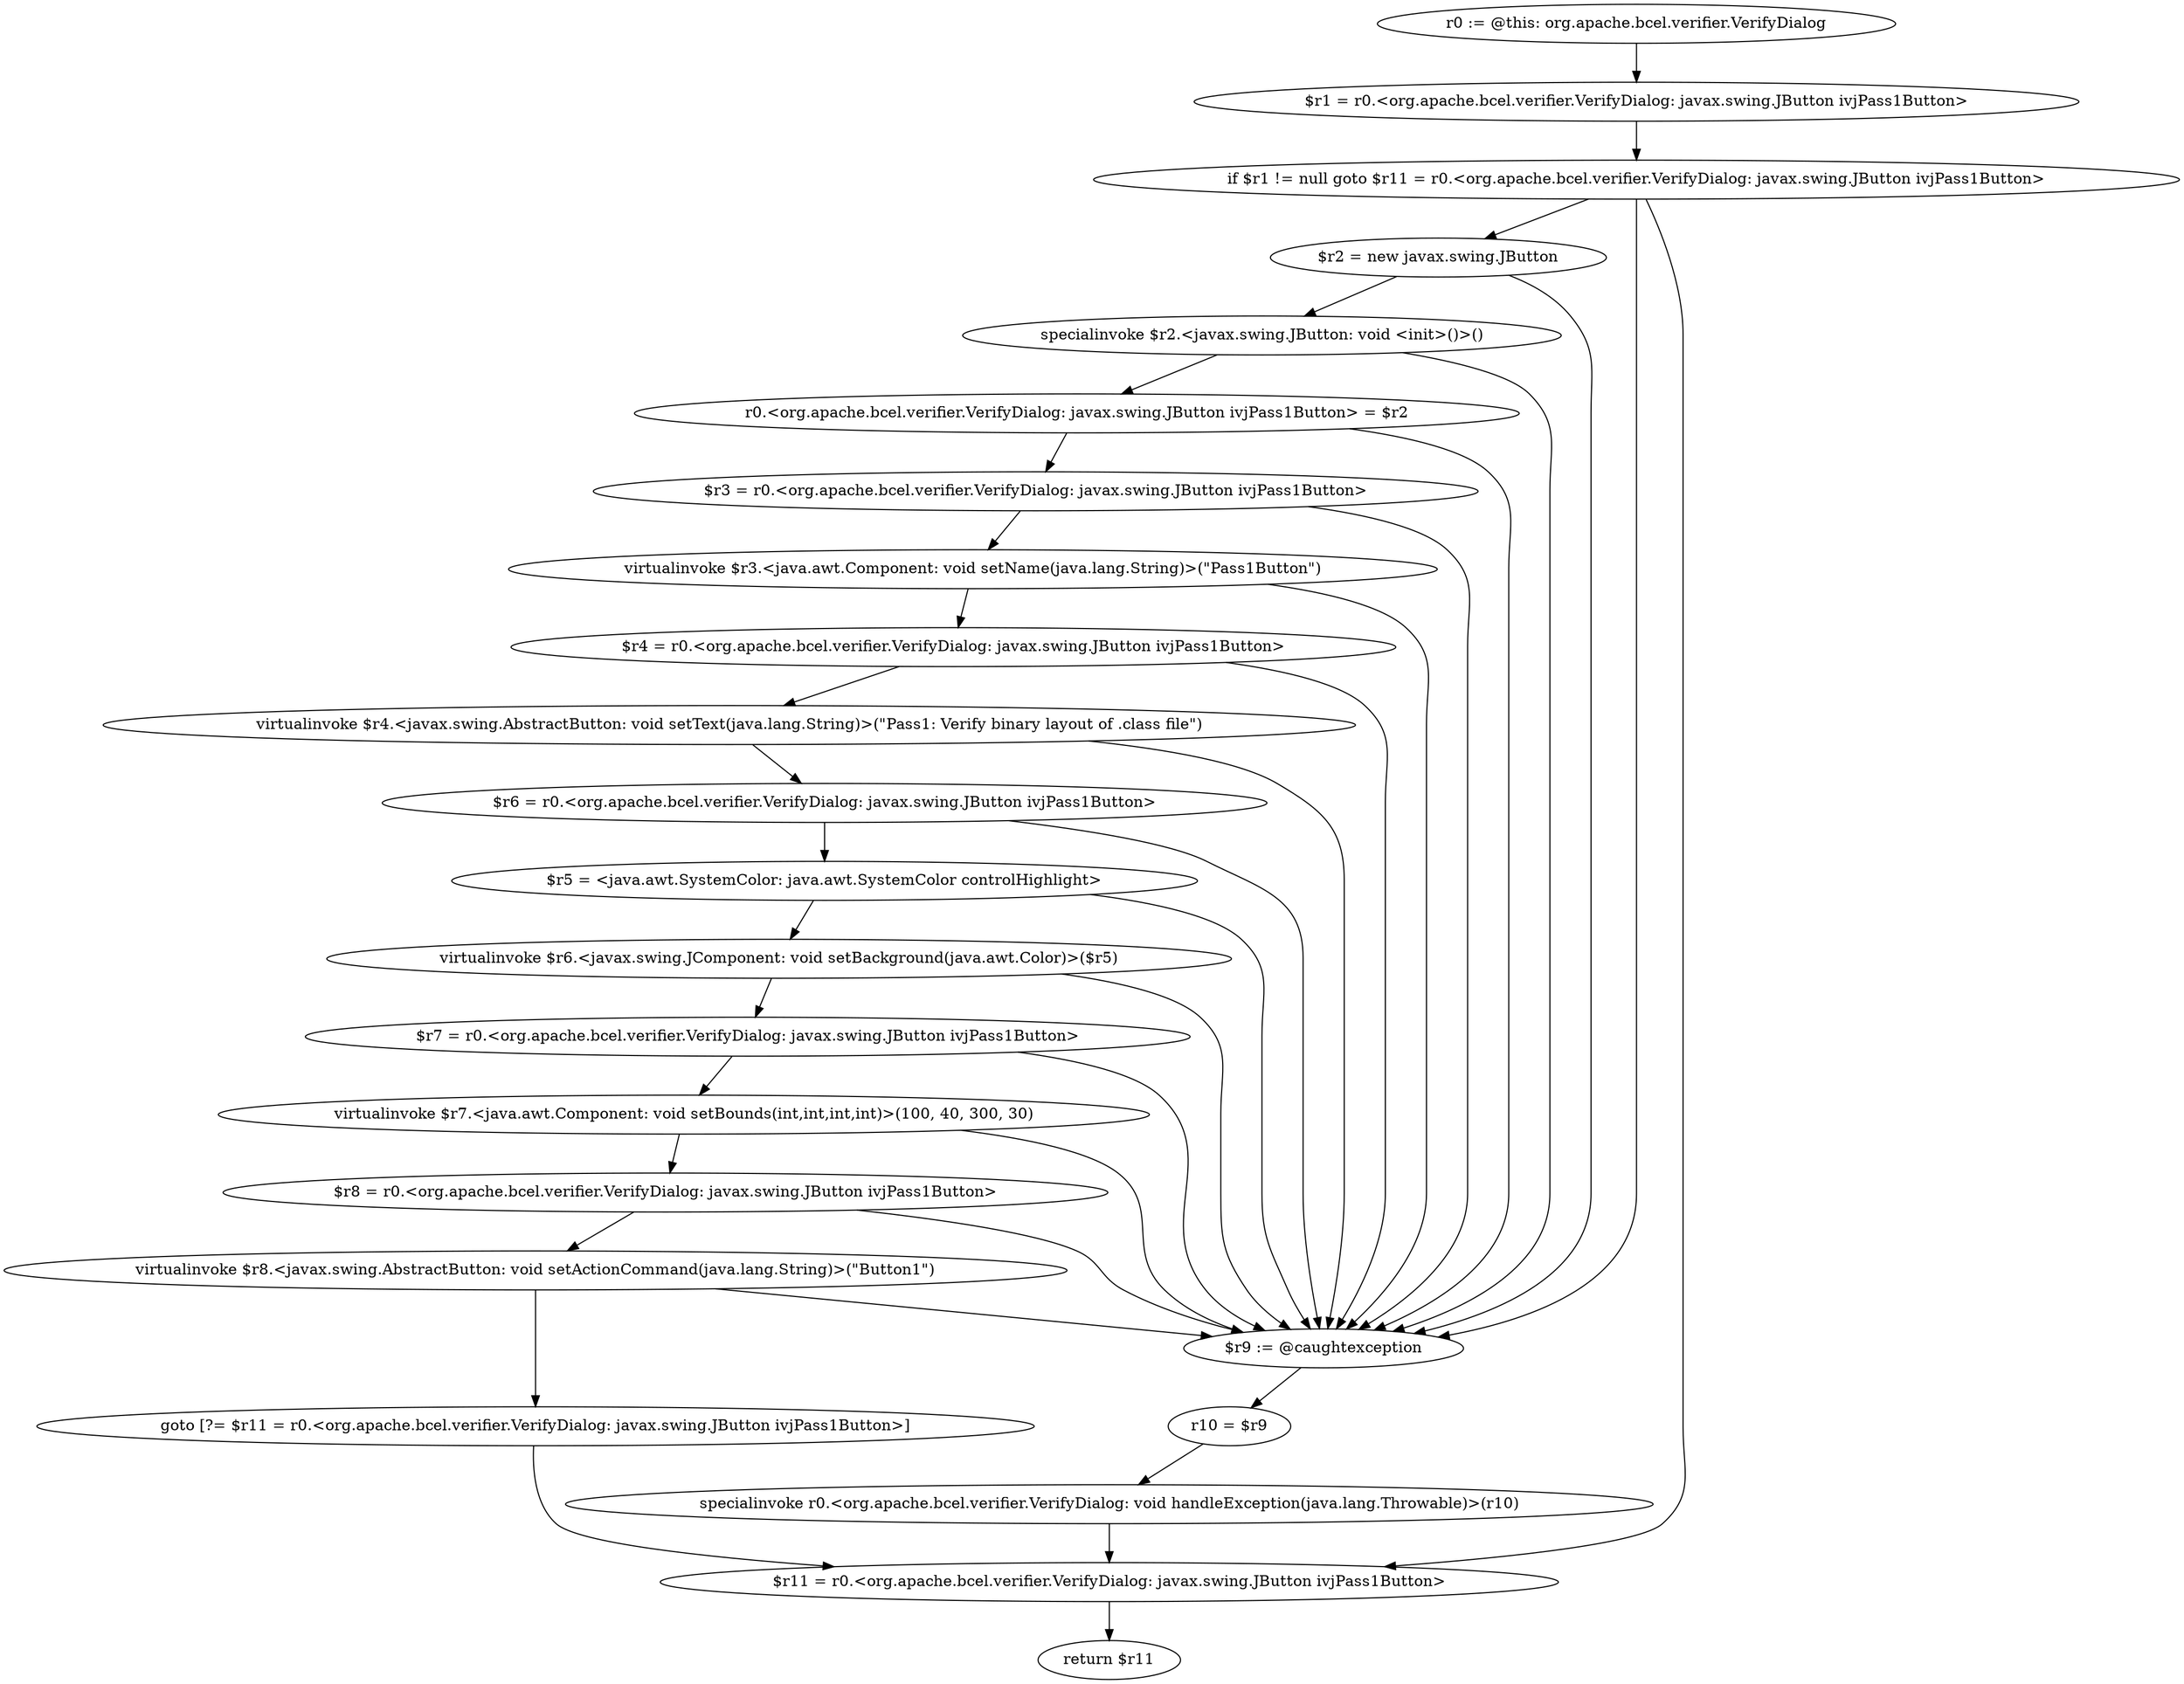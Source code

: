 digraph "unitGraph" {
    "r0 := @this: org.apache.bcel.verifier.VerifyDialog"
    "$r1 = r0.<org.apache.bcel.verifier.VerifyDialog: javax.swing.JButton ivjPass1Button>"
    "if $r1 != null goto $r11 = r0.<org.apache.bcel.verifier.VerifyDialog: javax.swing.JButton ivjPass1Button>"
    "$r2 = new javax.swing.JButton"
    "specialinvoke $r2.<javax.swing.JButton: void <init>()>()"
    "r0.<org.apache.bcel.verifier.VerifyDialog: javax.swing.JButton ivjPass1Button> = $r2"
    "$r3 = r0.<org.apache.bcel.verifier.VerifyDialog: javax.swing.JButton ivjPass1Button>"
    "virtualinvoke $r3.<java.awt.Component: void setName(java.lang.String)>(\"Pass1Button\")"
    "$r4 = r0.<org.apache.bcel.verifier.VerifyDialog: javax.swing.JButton ivjPass1Button>"
    "virtualinvoke $r4.<javax.swing.AbstractButton: void setText(java.lang.String)>(\"Pass1: Verify binary layout of .class file\")"
    "$r6 = r0.<org.apache.bcel.verifier.VerifyDialog: javax.swing.JButton ivjPass1Button>"
    "$r5 = <java.awt.SystemColor: java.awt.SystemColor controlHighlight>"
    "virtualinvoke $r6.<javax.swing.JComponent: void setBackground(java.awt.Color)>($r5)"
    "$r7 = r0.<org.apache.bcel.verifier.VerifyDialog: javax.swing.JButton ivjPass1Button>"
    "virtualinvoke $r7.<java.awt.Component: void setBounds(int,int,int,int)>(100, 40, 300, 30)"
    "$r8 = r0.<org.apache.bcel.verifier.VerifyDialog: javax.swing.JButton ivjPass1Button>"
    "virtualinvoke $r8.<javax.swing.AbstractButton: void setActionCommand(java.lang.String)>(\"Button1\")"
    "goto [?= $r11 = r0.<org.apache.bcel.verifier.VerifyDialog: javax.swing.JButton ivjPass1Button>]"
    "$r9 := @caughtexception"
    "r10 = $r9"
    "specialinvoke r0.<org.apache.bcel.verifier.VerifyDialog: void handleException(java.lang.Throwable)>(r10)"
    "$r11 = r0.<org.apache.bcel.verifier.VerifyDialog: javax.swing.JButton ivjPass1Button>"
    "return $r11"
    "r0 := @this: org.apache.bcel.verifier.VerifyDialog"->"$r1 = r0.<org.apache.bcel.verifier.VerifyDialog: javax.swing.JButton ivjPass1Button>";
    "$r1 = r0.<org.apache.bcel.verifier.VerifyDialog: javax.swing.JButton ivjPass1Button>"->"if $r1 != null goto $r11 = r0.<org.apache.bcel.verifier.VerifyDialog: javax.swing.JButton ivjPass1Button>";
    "if $r1 != null goto $r11 = r0.<org.apache.bcel.verifier.VerifyDialog: javax.swing.JButton ivjPass1Button>"->"$r2 = new javax.swing.JButton";
    "if $r1 != null goto $r11 = r0.<org.apache.bcel.verifier.VerifyDialog: javax.swing.JButton ivjPass1Button>"->"$r11 = r0.<org.apache.bcel.verifier.VerifyDialog: javax.swing.JButton ivjPass1Button>";
    "if $r1 != null goto $r11 = r0.<org.apache.bcel.verifier.VerifyDialog: javax.swing.JButton ivjPass1Button>"->"$r9 := @caughtexception";
    "$r2 = new javax.swing.JButton"->"specialinvoke $r2.<javax.swing.JButton: void <init>()>()";
    "$r2 = new javax.swing.JButton"->"$r9 := @caughtexception";
    "specialinvoke $r2.<javax.swing.JButton: void <init>()>()"->"r0.<org.apache.bcel.verifier.VerifyDialog: javax.swing.JButton ivjPass1Button> = $r2";
    "specialinvoke $r2.<javax.swing.JButton: void <init>()>()"->"$r9 := @caughtexception";
    "r0.<org.apache.bcel.verifier.VerifyDialog: javax.swing.JButton ivjPass1Button> = $r2"->"$r3 = r0.<org.apache.bcel.verifier.VerifyDialog: javax.swing.JButton ivjPass1Button>";
    "r0.<org.apache.bcel.verifier.VerifyDialog: javax.swing.JButton ivjPass1Button> = $r2"->"$r9 := @caughtexception";
    "$r3 = r0.<org.apache.bcel.verifier.VerifyDialog: javax.swing.JButton ivjPass1Button>"->"virtualinvoke $r3.<java.awt.Component: void setName(java.lang.String)>(\"Pass1Button\")";
    "$r3 = r0.<org.apache.bcel.verifier.VerifyDialog: javax.swing.JButton ivjPass1Button>"->"$r9 := @caughtexception";
    "virtualinvoke $r3.<java.awt.Component: void setName(java.lang.String)>(\"Pass1Button\")"->"$r4 = r0.<org.apache.bcel.verifier.VerifyDialog: javax.swing.JButton ivjPass1Button>";
    "virtualinvoke $r3.<java.awt.Component: void setName(java.lang.String)>(\"Pass1Button\")"->"$r9 := @caughtexception";
    "$r4 = r0.<org.apache.bcel.verifier.VerifyDialog: javax.swing.JButton ivjPass1Button>"->"virtualinvoke $r4.<javax.swing.AbstractButton: void setText(java.lang.String)>(\"Pass1: Verify binary layout of .class file\")";
    "$r4 = r0.<org.apache.bcel.verifier.VerifyDialog: javax.swing.JButton ivjPass1Button>"->"$r9 := @caughtexception";
    "virtualinvoke $r4.<javax.swing.AbstractButton: void setText(java.lang.String)>(\"Pass1: Verify binary layout of .class file\")"->"$r6 = r0.<org.apache.bcel.verifier.VerifyDialog: javax.swing.JButton ivjPass1Button>";
    "virtualinvoke $r4.<javax.swing.AbstractButton: void setText(java.lang.String)>(\"Pass1: Verify binary layout of .class file\")"->"$r9 := @caughtexception";
    "$r6 = r0.<org.apache.bcel.verifier.VerifyDialog: javax.swing.JButton ivjPass1Button>"->"$r5 = <java.awt.SystemColor: java.awt.SystemColor controlHighlight>";
    "$r6 = r0.<org.apache.bcel.verifier.VerifyDialog: javax.swing.JButton ivjPass1Button>"->"$r9 := @caughtexception";
    "$r5 = <java.awt.SystemColor: java.awt.SystemColor controlHighlight>"->"virtualinvoke $r6.<javax.swing.JComponent: void setBackground(java.awt.Color)>($r5)";
    "$r5 = <java.awt.SystemColor: java.awt.SystemColor controlHighlight>"->"$r9 := @caughtexception";
    "virtualinvoke $r6.<javax.swing.JComponent: void setBackground(java.awt.Color)>($r5)"->"$r7 = r0.<org.apache.bcel.verifier.VerifyDialog: javax.swing.JButton ivjPass1Button>";
    "virtualinvoke $r6.<javax.swing.JComponent: void setBackground(java.awt.Color)>($r5)"->"$r9 := @caughtexception";
    "$r7 = r0.<org.apache.bcel.verifier.VerifyDialog: javax.swing.JButton ivjPass1Button>"->"virtualinvoke $r7.<java.awt.Component: void setBounds(int,int,int,int)>(100, 40, 300, 30)";
    "$r7 = r0.<org.apache.bcel.verifier.VerifyDialog: javax.swing.JButton ivjPass1Button>"->"$r9 := @caughtexception";
    "virtualinvoke $r7.<java.awt.Component: void setBounds(int,int,int,int)>(100, 40, 300, 30)"->"$r8 = r0.<org.apache.bcel.verifier.VerifyDialog: javax.swing.JButton ivjPass1Button>";
    "virtualinvoke $r7.<java.awt.Component: void setBounds(int,int,int,int)>(100, 40, 300, 30)"->"$r9 := @caughtexception";
    "$r8 = r0.<org.apache.bcel.verifier.VerifyDialog: javax.swing.JButton ivjPass1Button>"->"virtualinvoke $r8.<javax.swing.AbstractButton: void setActionCommand(java.lang.String)>(\"Button1\")";
    "$r8 = r0.<org.apache.bcel.verifier.VerifyDialog: javax.swing.JButton ivjPass1Button>"->"$r9 := @caughtexception";
    "virtualinvoke $r8.<javax.swing.AbstractButton: void setActionCommand(java.lang.String)>(\"Button1\")"->"goto [?= $r11 = r0.<org.apache.bcel.verifier.VerifyDialog: javax.swing.JButton ivjPass1Button>]";
    "virtualinvoke $r8.<javax.swing.AbstractButton: void setActionCommand(java.lang.String)>(\"Button1\")"->"$r9 := @caughtexception";
    "goto [?= $r11 = r0.<org.apache.bcel.verifier.VerifyDialog: javax.swing.JButton ivjPass1Button>]"->"$r11 = r0.<org.apache.bcel.verifier.VerifyDialog: javax.swing.JButton ivjPass1Button>";
    "$r9 := @caughtexception"->"r10 = $r9";
    "r10 = $r9"->"specialinvoke r0.<org.apache.bcel.verifier.VerifyDialog: void handleException(java.lang.Throwable)>(r10)";
    "specialinvoke r0.<org.apache.bcel.verifier.VerifyDialog: void handleException(java.lang.Throwable)>(r10)"->"$r11 = r0.<org.apache.bcel.verifier.VerifyDialog: javax.swing.JButton ivjPass1Button>";
    "$r11 = r0.<org.apache.bcel.verifier.VerifyDialog: javax.swing.JButton ivjPass1Button>"->"return $r11";
}
